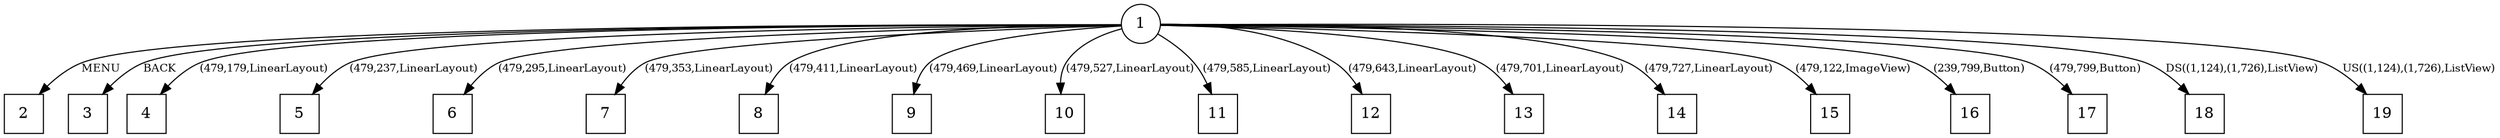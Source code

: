 digraph G {
1 -> 2 [label="MENU", color=black, fontsize=10];
1 -> 3 [label="BACK", color=black, fontsize=10];
1 -> 4 [label="(479,179,LinearLayout)", color=black, fontsize=10];
1 -> 5 [label="(479,237,LinearLayout)", color=black, fontsize=10];
1 -> 6 [label="(479,295,LinearLayout)", color=black, fontsize=10];
1 -> 7 [label="(479,353,LinearLayout)", color=black, fontsize=10];
1 -> 8 [label="(479,411,LinearLayout)", color=black, fontsize=10];
1 -> 9 [label="(479,469,LinearLayout)", color=black, fontsize=10];
1 -> 10 [label="(479,527,LinearLayout)", color=black, fontsize=10];
1 -> 11 [label="(479,585,LinearLayout)", color=black, fontsize=10];
1 -> 12 [label="(479,643,LinearLayout)", color=black, fontsize=10];
1 -> 13 [label="(479,701,LinearLayout)", color=black, fontsize=10];
1 -> 14 [label="(479,727,LinearLayout)", color=black, fontsize=10];
1 -> 15 [label="(479,122,ImageView)", color=black, fontsize=10];
1 -> 16 [label="(239,799,Button)", color=black, fontsize=10];
1 -> 17 [label="(479,799,Button)", color=black, fontsize=10];
1 -> 18 [label="DS((1,124),(1,726),ListView)", color=black, fontsize=10];
1 -> 19 [label="US((1,124),(1,726),ListView)", color=black, fontsize=10];
1[color=black, shape=circle];
2[color=black, shape=square];
3[color=black, shape=square];
4[color=black, shape=square];
5[color=black, shape=square];
6[color=black, shape=square];
7[color=black, shape=square];
8[color=black, shape=square];
9[color=black, shape=square];
10[color=black, shape=square];
11[color=black, shape=square];
12[color=black, shape=square];
13[color=black, shape=square];
14[color=black, shape=square];
15[color=black, shape=square];
16[color=black, shape=square];
17[color=black, shape=square];
18[color=black, shape=square];
19[color=black, shape=square];

}